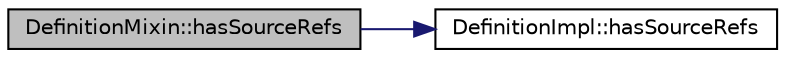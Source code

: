 digraph "DefinitionMixin::hasSourceRefs"
{
 // LATEX_PDF_SIZE
  edge [fontname="Helvetica",fontsize="10",labelfontname="Helvetica",labelfontsize="10"];
  node [fontname="Helvetica",fontsize="10",shape=record];
  rankdir="LR";
  Node1 [label="DefinitionMixin::hasSourceRefs",height=0.2,width=0.4,color="black", fillcolor="grey75", style="filled", fontcolor="black",tooltip=" "];
  Node1 -> Node2 [color="midnightblue",fontsize="10",style="solid",fontname="Helvetica"];
  Node2 [label="DefinitionImpl::hasSourceRefs",height=0.2,width=0.4,color="black", fillcolor="white", style="filled",URL="$classDefinitionImpl.html#acdaa601c0c087227db97bae37c209299",tooltip=" "];
}
